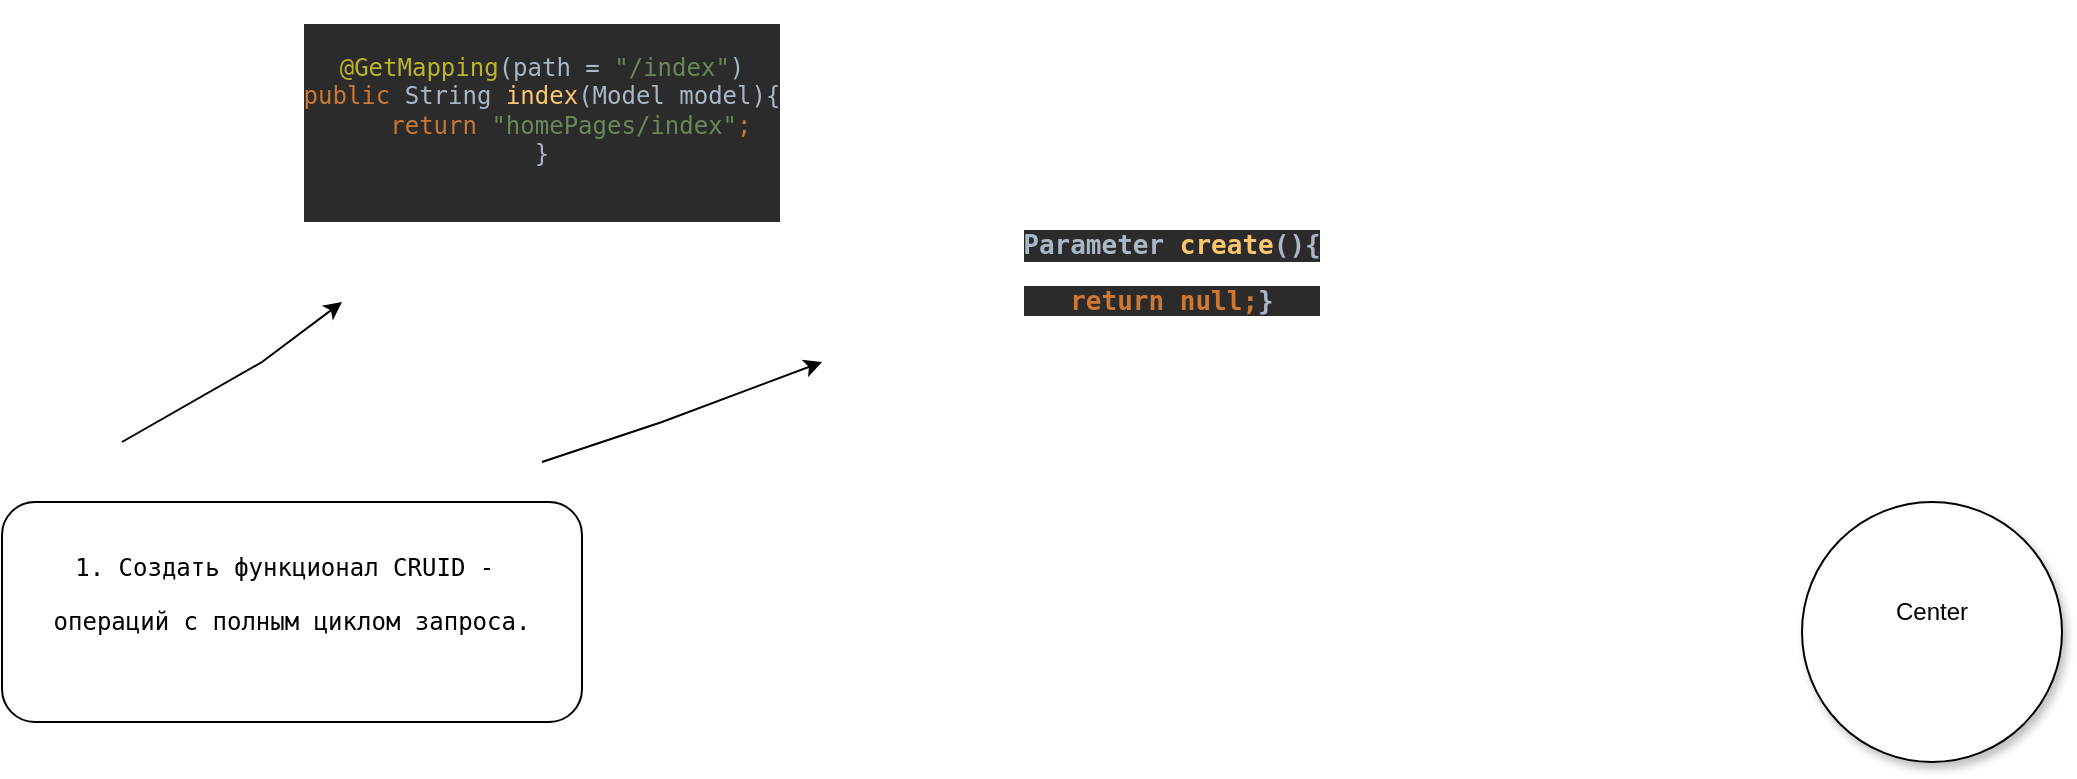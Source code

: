 <mxfile version="26.0.15">
  <diagram name="Страница — 1" id="Rlb4geR-uArXS-s5FVeR">
    <mxGraphModel dx="1999" dy="1650" grid="1" gridSize="10" guides="1" tooltips="1" connect="1" arrows="1" fold="1" page="1" pageScale="1" pageWidth="827" pageHeight="1169" math="0" shadow="0">
      <root>
        <mxCell id="0" />
        <mxCell id="1" parent="0" />
        <mxCell id="RMiwXwrSJ8WDgeKXlqVc-3" value="" style="group;textShadow=1;" parent="1" vertex="1" connectable="0">
          <mxGeometry x="760" y="140" width="130" height="130" as="geometry" />
        </mxCell>
        <mxCell id="RMiwXwrSJ8WDgeKXlqVc-1" value="" style="ellipse;whiteSpace=wrap;html=1;aspect=fixed;shadow=1;" parent="RMiwXwrSJ8WDgeKXlqVc-3" vertex="1">
          <mxGeometry width="130" height="130" as="geometry" />
        </mxCell>
        <mxCell id="RMiwXwrSJ8WDgeKXlqVc-2" value="Center" style="text;html=1;align=center;verticalAlign=middle;whiteSpace=wrap;rounded=0;" parent="RMiwXwrSJ8WDgeKXlqVc-3" vertex="1">
          <mxGeometry x="35" y="40" width="60" height="30" as="geometry" />
        </mxCell>
        <mxCell id="RMiwXwrSJ8WDgeKXlqVc-6" value="" style="group;whiteSpace=wrap;" parent="1" vertex="1" connectable="0">
          <mxGeometry x="-140" y="140" width="290" height="110" as="geometry" />
        </mxCell>
        <mxCell id="RMiwXwrSJ8WDgeKXlqVc-4" value="" style="rounded=1;whiteSpace=wrap;html=1;" parent="RMiwXwrSJ8WDgeKXlqVc-6" vertex="1">
          <mxGeometry width="290" height="110" as="geometry" />
        </mxCell>
        <mxCell id="RMiwXwrSJ8WDgeKXlqVc-5" value="&lt;pre style=&quot;font-family: &amp;quot;JetBrains Mono&amp;quot;, monospace;&quot;&gt;&lt;span&gt;&lt;font&gt;1. Создать функционал CRUID - &lt;/font&gt;&lt;/span&gt;&lt;/pre&gt;&lt;pre style=&quot;font-family: &amp;quot;JetBrains Mono&amp;quot;, monospace;&quot;&gt;&lt;span&gt;&lt;font&gt;операций с полным циклом запроса.&lt;/font&gt;&lt;/span&gt;&lt;/pre&gt;" style="text;html=1;align=center;verticalAlign=middle;whiteSpace=wrap;rounded=0;labelBackgroundColor=default;" parent="RMiwXwrSJ8WDgeKXlqVc-6" vertex="1">
          <mxGeometry x="20" y="18.33" width="250" height="55" as="geometry" />
        </mxCell>
        <mxCell id="WDvWPsBKZVxb70UoKGr9-5" value="" style="endArrow=classic;html=1;rounded=0;fontFamily=Helvetica;fontSize=12;fontColor=default;" edge="1" parent="1">
          <mxGeometry width="50" height="50" relative="1" as="geometry">
            <mxPoint x="130" y="120" as="sourcePoint" />
            <mxPoint x="270" y="70" as="targetPoint" />
            <Array as="points">
              <mxPoint x="190" y="100" />
            </Array>
          </mxGeometry>
        </mxCell>
        <mxCell id="WDvWPsBKZVxb70UoKGr9-9" value="" style="endArrow=classic;html=1;rounded=0;fontFamily=Helvetica;fontSize=12;fontColor=default;" edge="1" parent="1">
          <mxGeometry width="50" height="50" relative="1" as="geometry">
            <mxPoint x="-80" y="110" as="sourcePoint" />
            <mxPoint x="30" y="40" as="targetPoint" />
            <Array as="points">
              <mxPoint x="-10" y="70" />
            </Array>
          </mxGeometry>
        </mxCell>
        <mxCell id="WDvWPsBKZVxb70UoKGr9-8" value="&lt;pre style=&quot;background-color: rgb(43, 43, 43); color: rgb(169, 183, 198); font-family: &amp;quot;JetBrains Mono&amp;quot;, monospace;&quot;&gt;&lt;pre style=&quot;font-family: &amp;quot;JetBrains Mono&amp;quot;, monospace;&quot;&gt;&lt;br&gt;&lt;span style=&quot;color:#bbb529;&quot;&gt;@GetMapping&lt;/span&gt;(path = &lt;span style=&quot;color:#6a8759;&quot;&gt;&quot;/index&quot;&lt;/span&gt;)&lt;br&gt;&lt;span style=&quot;color:#cc7832;&quot;&gt;public &lt;/span&gt;String &lt;span style=&quot;color:#ffc66d;&quot;&gt;index&lt;/span&gt;(Model model){&lt;br&gt;    &lt;span style=&quot;color:#cc7832;&quot;&gt;return &lt;/span&gt;&lt;span style=&quot;color:#6a8759;&quot;&gt;&quot;homePages/index&quot;&lt;/span&gt;&lt;span style=&quot;color:#cc7832;&quot;&gt;;&lt;br&gt;&lt;/span&gt;}&lt;/pre&gt;&lt;pre style=&quot;font-family: &amp;quot;JetBrains Mono&amp;quot;, monospace;&quot;&gt;&lt;br&gt;&lt;/pre&gt;&lt;/pre&gt;" style="text;html=1;align=center;verticalAlign=middle;whiteSpace=wrap;rounded=0;" vertex="1" parent="1">
          <mxGeometry y="-100" width="260" height="100" as="geometry" />
        </mxCell>
        <mxCell id="WDvWPsBKZVxb70UoKGr9-3" value="&lt;pre style=&quot;background-color: rgb(43, 43, 43); color: rgb(169, 183, 198); font-family: &amp;quot;JetBrains Mono&amp;quot;, monospace;&quot;&gt;&lt;font style=&quot;font-size: 13px;&quot;&gt;&lt;b&gt;Parameter &lt;span style=&quot;color: rgb(255, 198, 109);&quot;&gt;create&lt;/span&gt;(){&lt;/b&gt;&lt;/font&gt;&lt;/pre&gt;&lt;pre style=&quot;background-color: rgb(43, 43, 43); color: rgb(169, 183, 198); font-family: &amp;quot;JetBrains Mono&amp;quot;, monospace;&quot;&gt;&lt;font style=&quot;font-size: 13px;&quot;&gt;&lt;b&gt;&lt;span style=&quot;color: rgb(204, 120, 50);&quot;&gt;return null;&lt;/span&gt;}&lt;/b&gt;&lt;/font&gt;&lt;/pre&gt;" style="text;html=1;align=center;verticalAlign=middle;whiteSpace=wrap;rounded=0;" vertex="1" parent="1">
          <mxGeometry x="330" y="10" width="230" height="30" as="geometry" />
        </mxCell>
      </root>
    </mxGraphModel>
  </diagram>
</mxfile>
